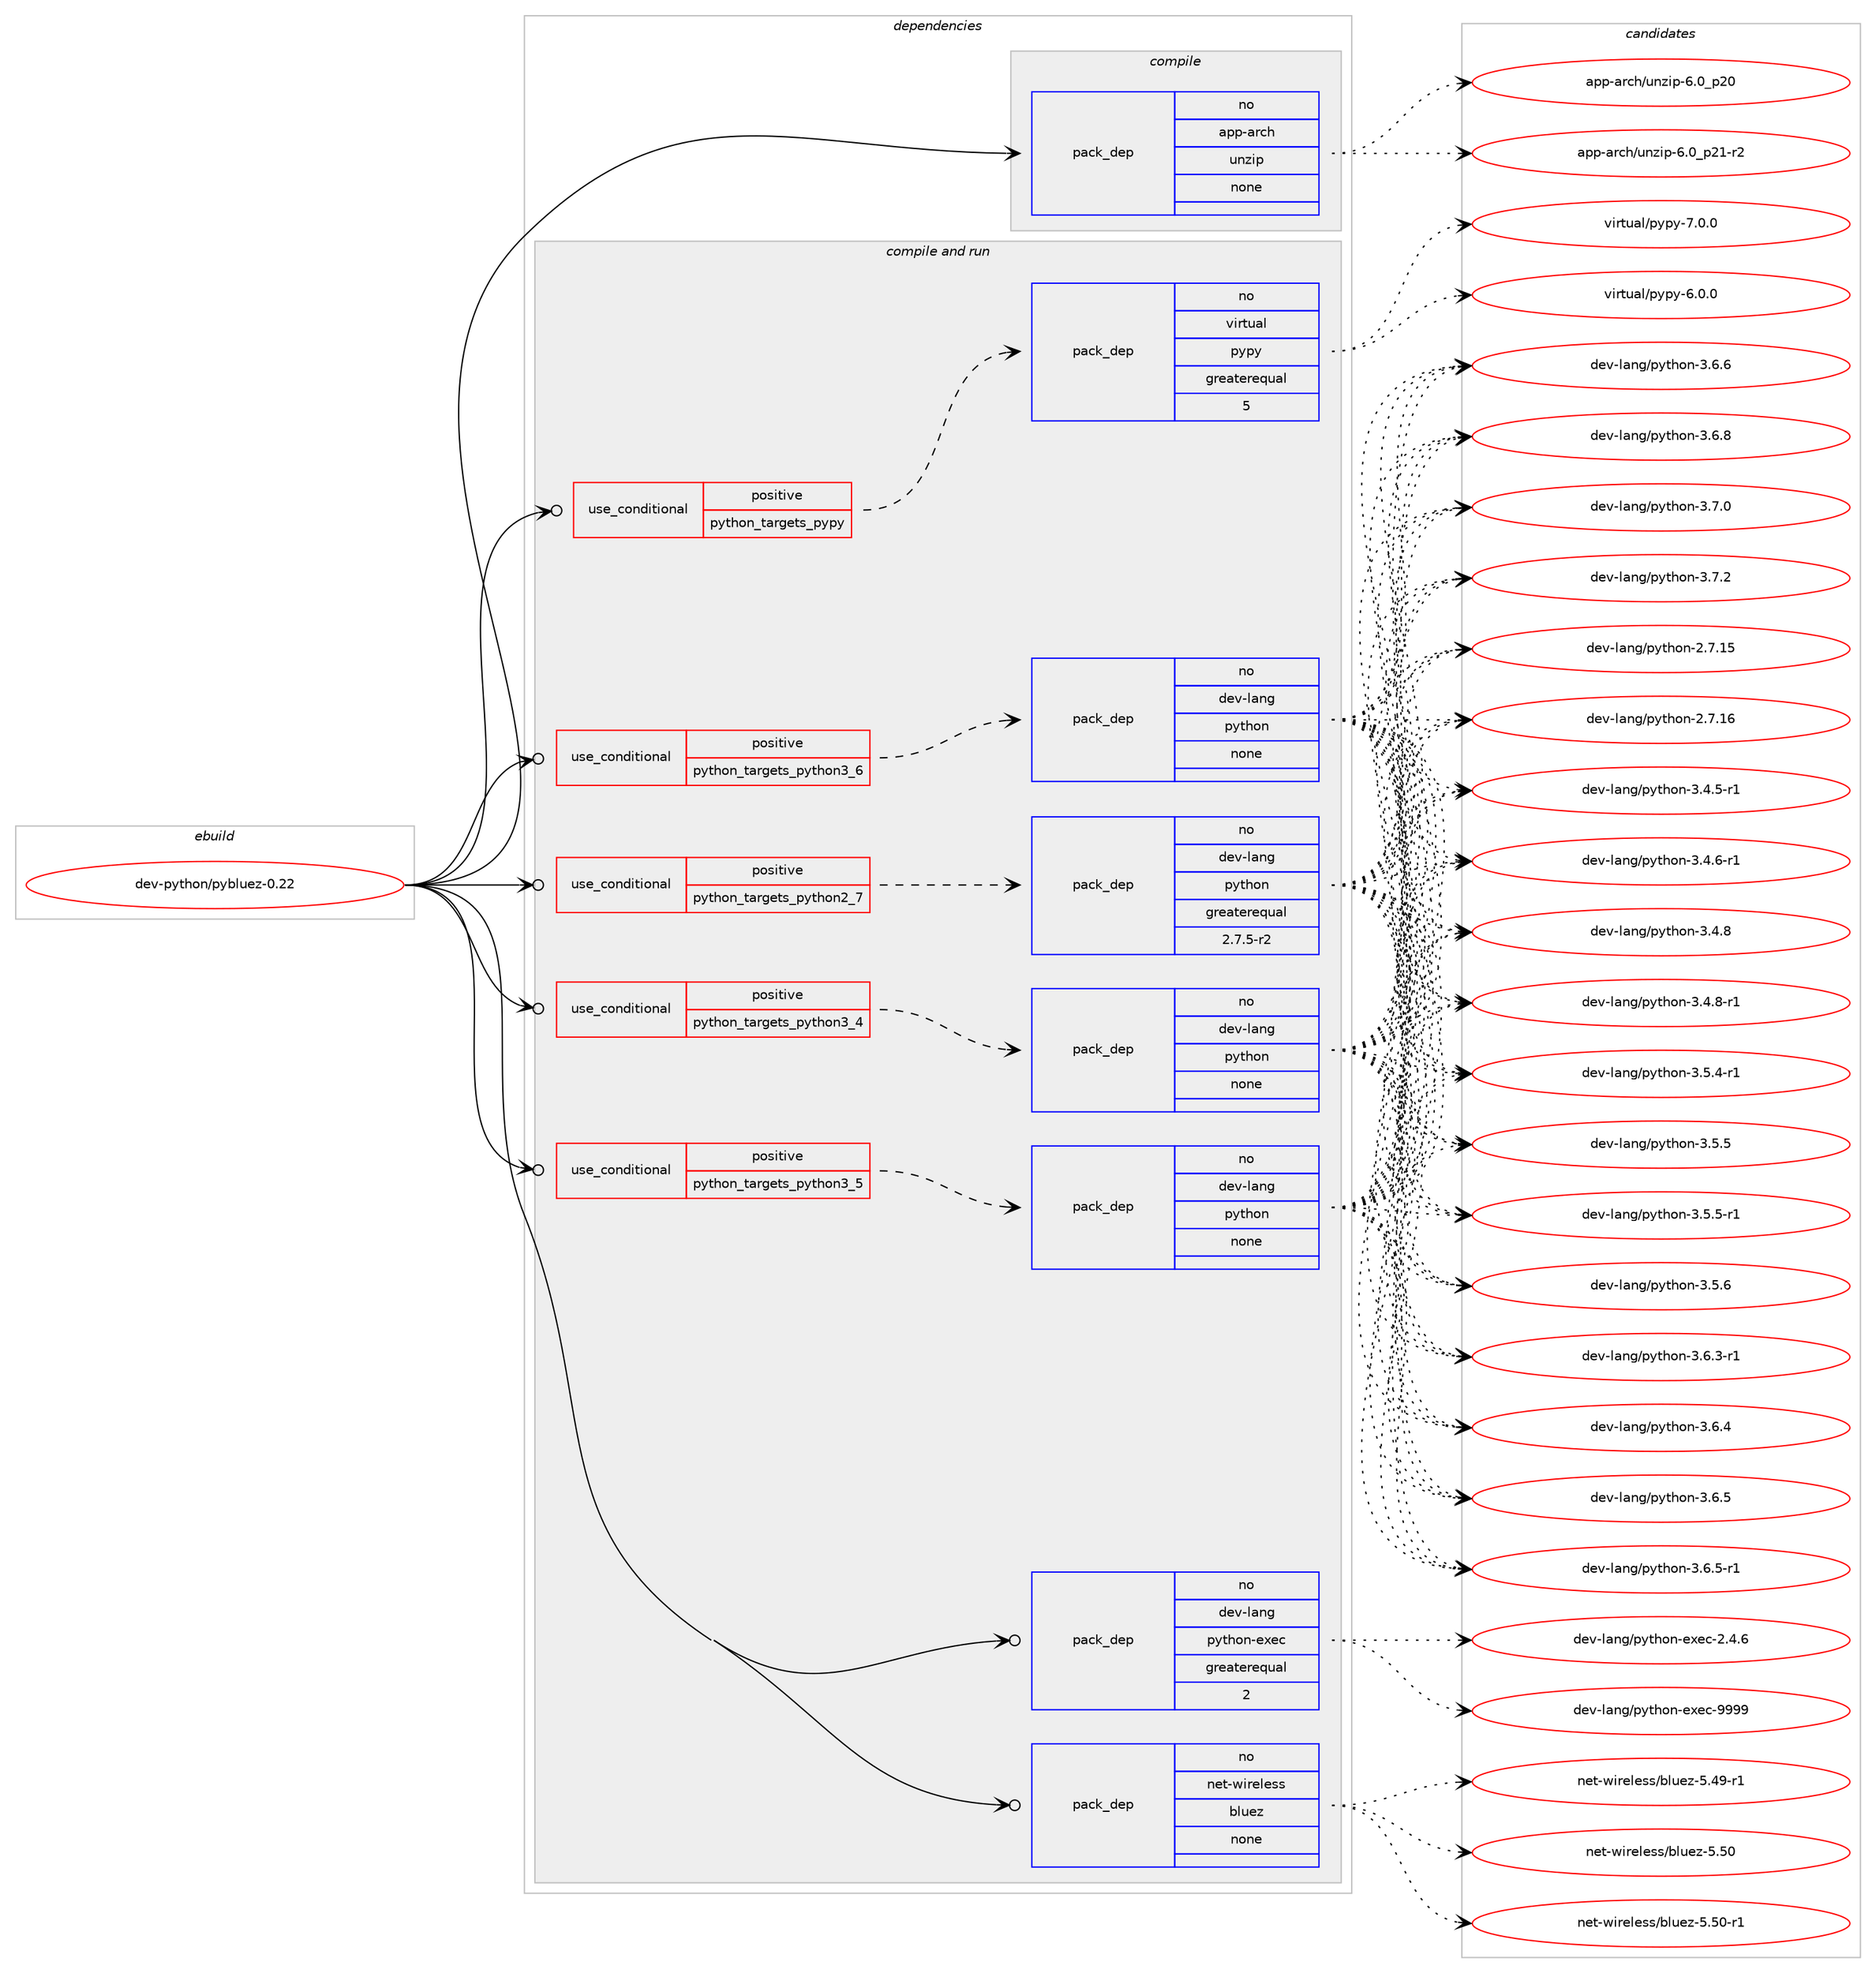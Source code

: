 digraph prolog {

# *************
# Graph options
# *************

newrank=true;
concentrate=true;
compound=true;
graph [rankdir=LR,fontname=Helvetica,fontsize=10,ranksep=1.5];#, ranksep=2.5, nodesep=0.2];
edge  [arrowhead=vee];
node  [fontname=Helvetica,fontsize=10];

# **********
# The ebuild
# **********

subgraph cluster_leftcol {
color=gray;
rank=same;
label=<<i>ebuild</i>>;
id [label="dev-python/pybluez-0.22", color=red, width=4, href="../dev-python/pybluez-0.22.svg"];
}

# ****************
# The dependencies
# ****************

subgraph cluster_midcol {
color=gray;
label=<<i>dependencies</i>>;
subgraph cluster_compile {
fillcolor="#eeeeee";
style=filled;
label=<<i>compile</i>>;
subgraph pack1024207 {
dependency1427805 [label=<<TABLE BORDER="0" CELLBORDER="1" CELLSPACING="0" CELLPADDING="4" WIDTH="220"><TR><TD ROWSPAN="6" CELLPADDING="30">pack_dep</TD></TR><TR><TD WIDTH="110">no</TD></TR><TR><TD>app-arch</TD></TR><TR><TD>unzip</TD></TR><TR><TD>none</TD></TR><TR><TD></TD></TR></TABLE>>, shape=none, color=blue];
}
id:e -> dependency1427805:w [weight=20,style="solid",arrowhead="vee"];
}
subgraph cluster_compileandrun {
fillcolor="#eeeeee";
style=filled;
label=<<i>compile and run</i>>;
subgraph cond380284 {
dependency1427806 [label=<<TABLE BORDER="0" CELLBORDER="1" CELLSPACING="0" CELLPADDING="4"><TR><TD ROWSPAN="3" CELLPADDING="10">use_conditional</TD></TR><TR><TD>positive</TD></TR><TR><TD>python_targets_pypy</TD></TR></TABLE>>, shape=none, color=red];
subgraph pack1024208 {
dependency1427807 [label=<<TABLE BORDER="0" CELLBORDER="1" CELLSPACING="0" CELLPADDING="4" WIDTH="220"><TR><TD ROWSPAN="6" CELLPADDING="30">pack_dep</TD></TR><TR><TD WIDTH="110">no</TD></TR><TR><TD>virtual</TD></TR><TR><TD>pypy</TD></TR><TR><TD>greaterequal</TD></TR><TR><TD>5</TD></TR></TABLE>>, shape=none, color=blue];
}
dependency1427806:e -> dependency1427807:w [weight=20,style="dashed",arrowhead="vee"];
}
id:e -> dependency1427806:w [weight=20,style="solid",arrowhead="odotvee"];
subgraph cond380285 {
dependency1427808 [label=<<TABLE BORDER="0" CELLBORDER="1" CELLSPACING="0" CELLPADDING="4"><TR><TD ROWSPAN="3" CELLPADDING="10">use_conditional</TD></TR><TR><TD>positive</TD></TR><TR><TD>python_targets_python2_7</TD></TR></TABLE>>, shape=none, color=red];
subgraph pack1024209 {
dependency1427809 [label=<<TABLE BORDER="0" CELLBORDER="1" CELLSPACING="0" CELLPADDING="4" WIDTH="220"><TR><TD ROWSPAN="6" CELLPADDING="30">pack_dep</TD></TR><TR><TD WIDTH="110">no</TD></TR><TR><TD>dev-lang</TD></TR><TR><TD>python</TD></TR><TR><TD>greaterequal</TD></TR><TR><TD>2.7.5-r2</TD></TR></TABLE>>, shape=none, color=blue];
}
dependency1427808:e -> dependency1427809:w [weight=20,style="dashed",arrowhead="vee"];
}
id:e -> dependency1427808:w [weight=20,style="solid",arrowhead="odotvee"];
subgraph cond380286 {
dependency1427810 [label=<<TABLE BORDER="0" CELLBORDER="1" CELLSPACING="0" CELLPADDING="4"><TR><TD ROWSPAN="3" CELLPADDING="10">use_conditional</TD></TR><TR><TD>positive</TD></TR><TR><TD>python_targets_python3_4</TD></TR></TABLE>>, shape=none, color=red];
subgraph pack1024210 {
dependency1427811 [label=<<TABLE BORDER="0" CELLBORDER="1" CELLSPACING="0" CELLPADDING="4" WIDTH="220"><TR><TD ROWSPAN="6" CELLPADDING="30">pack_dep</TD></TR><TR><TD WIDTH="110">no</TD></TR><TR><TD>dev-lang</TD></TR><TR><TD>python</TD></TR><TR><TD>none</TD></TR><TR><TD></TD></TR></TABLE>>, shape=none, color=blue];
}
dependency1427810:e -> dependency1427811:w [weight=20,style="dashed",arrowhead="vee"];
}
id:e -> dependency1427810:w [weight=20,style="solid",arrowhead="odotvee"];
subgraph cond380287 {
dependency1427812 [label=<<TABLE BORDER="0" CELLBORDER="1" CELLSPACING="0" CELLPADDING="4"><TR><TD ROWSPAN="3" CELLPADDING="10">use_conditional</TD></TR><TR><TD>positive</TD></TR><TR><TD>python_targets_python3_5</TD></TR></TABLE>>, shape=none, color=red];
subgraph pack1024211 {
dependency1427813 [label=<<TABLE BORDER="0" CELLBORDER="1" CELLSPACING="0" CELLPADDING="4" WIDTH="220"><TR><TD ROWSPAN="6" CELLPADDING="30">pack_dep</TD></TR><TR><TD WIDTH="110">no</TD></TR><TR><TD>dev-lang</TD></TR><TR><TD>python</TD></TR><TR><TD>none</TD></TR><TR><TD></TD></TR></TABLE>>, shape=none, color=blue];
}
dependency1427812:e -> dependency1427813:w [weight=20,style="dashed",arrowhead="vee"];
}
id:e -> dependency1427812:w [weight=20,style="solid",arrowhead="odotvee"];
subgraph cond380288 {
dependency1427814 [label=<<TABLE BORDER="0" CELLBORDER="1" CELLSPACING="0" CELLPADDING="4"><TR><TD ROWSPAN="3" CELLPADDING="10">use_conditional</TD></TR><TR><TD>positive</TD></TR><TR><TD>python_targets_python3_6</TD></TR></TABLE>>, shape=none, color=red];
subgraph pack1024212 {
dependency1427815 [label=<<TABLE BORDER="0" CELLBORDER="1" CELLSPACING="0" CELLPADDING="4" WIDTH="220"><TR><TD ROWSPAN="6" CELLPADDING="30">pack_dep</TD></TR><TR><TD WIDTH="110">no</TD></TR><TR><TD>dev-lang</TD></TR><TR><TD>python</TD></TR><TR><TD>none</TD></TR><TR><TD></TD></TR></TABLE>>, shape=none, color=blue];
}
dependency1427814:e -> dependency1427815:w [weight=20,style="dashed",arrowhead="vee"];
}
id:e -> dependency1427814:w [weight=20,style="solid",arrowhead="odotvee"];
subgraph pack1024213 {
dependency1427816 [label=<<TABLE BORDER="0" CELLBORDER="1" CELLSPACING="0" CELLPADDING="4" WIDTH="220"><TR><TD ROWSPAN="6" CELLPADDING="30">pack_dep</TD></TR><TR><TD WIDTH="110">no</TD></TR><TR><TD>dev-lang</TD></TR><TR><TD>python-exec</TD></TR><TR><TD>greaterequal</TD></TR><TR><TD>2</TD></TR></TABLE>>, shape=none, color=blue];
}
id:e -> dependency1427816:w [weight=20,style="solid",arrowhead="odotvee"];
subgraph pack1024214 {
dependency1427817 [label=<<TABLE BORDER="0" CELLBORDER="1" CELLSPACING="0" CELLPADDING="4" WIDTH="220"><TR><TD ROWSPAN="6" CELLPADDING="30">pack_dep</TD></TR><TR><TD WIDTH="110">no</TD></TR><TR><TD>net-wireless</TD></TR><TR><TD>bluez</TD></TR><TR><TD>none</TD></TR><TR><TD></TD></TR></TABLE>>, shape=none, color=blue];
}
id:e -> dependency1427817:w [weight=20,style="solid",arrowhead="odotvee"];
}
subgraph cluster_run {
fillcolor="#eeeeee";
style=filled;
label=<<i>run</i>>;
}
}

# **************
# The candidates
# **************

subgraph cluster_choices {
rank=same;
color=gray;
label=<<i>candidates</i>>;

subgraph choice1024207 {
color=black;
nodesep=1;
choice971121124597114991044711711012210511245544648951125048 [label="app-arch/unzip-6.0_p20", color=red, width=4,href="../app-arch/unzip-6.0_p20.svg"];
choice9711211245971149910447117110122105112455446489511250494511450 [label="app-arch/unzip-6.0_p21-r2", color=red, width=4,href="../app-arch/unzip-6.0_p21-r2.svg"];
dependency1427805:e -> choice971121124597114991044711711012210511245544648951125048:w [style=dotted,weight="100"];
dependency1427805:e -> choice9711211245971149910447117110122105112455446489511250494511450:w [style=dotted,weight="100"];
}
subgraph choice1024208 {
color=black;
nodesep=1;
choice1181051141161179710847112121112121455446484648 [label="virtual/pypy-6.0.0", color=red, width=4,href="../virtual/pypy-6.0.0.svg"];
choice1181051141161179710847112121112121455546484648 [label="virtual/pypy-7.0.0", color=red, width=4,href="../virtual/pypy-7.0.0.svg"];
dependency1427807:e -> choice1181051141161179710847112121112121455446484648:w [style=dotted,weight="100"];
dependency1427807:e -> choice1181051141161179710847112121112121455546484648:w [style=dotted,weight="100"];
}
subgraph choice1024209 {
color=black;
nodesep=1;
choice10010111845108971101034711212111610411111045504655464953 [label="dev-lang/python-2.7.15", color=red, width=4,href="../dev-lang/python-2.7.15.svg"];
choice10010111845108971101034711212111610411111045504655464954 [label="dev-lang/python-2.7.16", color=red, width=4,href="../dev-lang/python-2.7.16.svg"];
choice1001011184510897110103471121211161041111104551465246534511449 [label="dev-lang/python-3.4.5-r1", color=red, width=4,href="../dev-lang/python-3.4.5-r1.svg"];
choice1001011184510897110103471121211161041111104551465246544511449 [label="dev-lang/python-3.4.6-r1", color=red, width=4,href="../dev-lang/python-3.4.6-r1.svg"];
choice100101118451089711010347112121116104111110455146524656 [label="dev-lang/python-3.4.8", color=red, width=4,href="../dev-lang/python-3.4.8.svg"];
choice1001011184510897110103471121211161041111104551465246564511449 [label="dev-lang/python-3.4.8-r1", color=red, width=4,href="../dev-lang/python-3.4.8-r1.svg"];
choice1001011184510897110103471121211161041111104551465346524511449 [label="dev-lang/python-3.5.4-r1", color=red, width=4,href="../dev-lang/python-3.5.4-r1.svg"];
choice100101118451089711010347112121116104111110455146534653 [label="dev-lang/python-3.5.5", color=red, width=4,href="../dev-lang/python-3.5.5.svg"];
choice1001011184510897110103471121211161041111104551465346534511449 [label="dev-lang/python-3.5.5-r1", color=red, width=4,href="../dev-lang/python-3.5.5-r1.svg"];
choice100101118451089711010347112121116104111110455146534654 [label="dev-lang/python-3.5.6", color=red, width=4,href="../dev-lang/python-3.5.6.svg"];
choice1001011184510897110103471121211161041111104551465446514511449 [label="dev-lang/python-3.6.3-r1", color=red, width=4,href="../dev-lang/python-3.6.3-r1.svg"];
choice100101118451089711010347112121116104111110455146544652 [label="dev-lang/python-3.6.4", color=red, width=4,href="../dev-lang/python-3.6.4.svg"];
choice100101118451089711010347112121116104111110455146544653 [label="dev-lang/python-3.6.5", color=red, width=4,href="../dev-lang/python-3.6.5.svg"];
choice1001011184510897110103471121211161041111104551465446534511449 [label="dev-lang/python-3.6.5-r1", color=red, width=4,href="../dev-lang/python-3.6.5-r1.svg"];
choice100101118451089711010347112121116104111110455146544654 [label="dev-lang/python-3.6.6", color=red, width=4,href="../dev-lang/python-3.6.6.svg"];
choice100101118451089711010347112121116104111110455146544656 [label="dev-lang/python-3.6.8", color=red, width=4,href="../dev-lang/python-3.6.8.svg"];
choice100101118451089711010347112121116104111110455146554648 [label="dev-lang/python-3.7.0", color=red, width=4,href="../dev-lang/python-3.7.0.svg"];
choice100101118451089711010347112121116104111110455146554650 [label="dev-lang/python-3.7.2", color=red, width=4,href="../dev-lang/python-3.7.2.svg"];
dependency1427809:e -> choice10010111845108971101034711212111610411111045504655464953:w [style=dotted,weight="100"];
dependency1427809:e -> choice10010111845108971101034711212111610411111045504655464954:w [style=dotted,weight="100"];
dependency1427809:e -> choice1001011184510897110103471121211161041111104551465246534511449:w [style=dotted,weight="100"];
dependency1427809:e -> choice1001011184510897110103471121211161041111104551465246544511449:w [style=dotted,weight="100"];
dependency1427809:e -> choice100101118451089711010347112121116104111110455146524656:w [style=dotted,weight="100"];
dependency1427809:e -> choice1001011184510897110103471121211161041111104551465246564511449:w [style=dotted,weight="100"];
dependency1427809:e -> choice1001011184510897110103471121211161041111104551465346524511449:w [style=dotted,weight="100"];
dependency1427809:e -> choice100101118451089711010347112121116104111110455146534653:w [style=dotted,weight="100"];
dependency1427809:e -> choice1001011184510897110103471121211161041111104551465346534511449:w [style=dotted,weight="100"];
dependency1427809:e -> choice100101118451089711010347112121116104111110455146534654:w [style=dotted,weight="100"];
dependency1427809:e -> choice1001011184510897110103471121211161041111104551465446514511449:w [style=dotted,weight="100"];
dependency1427809:e -> choice100101118451089711010347112121116104111110455146544652:w [style=dotted,weight="100"];
dependency1427809:e -> choice100101118451089711010347112121116104111110455146544653:w [style=dotted,weight="100"];
dependency1427809:e -> choice1001011184510897110103471121211161041111104551465446534511449:w [style=dotted,weight="100"];
dependency1427809:e -> choice100101118451089711010347112121116104111110455146544654:w [style=dotted,weight="100"];
dependency1427809:e -> choice100101118451089711010347112121116104111110455146544656:w [style=dotted,weight="100"];
dependency1427809:e -> choice100101118451089711010347112121116104111110455146554648:w [style=dotted,weight="100"];
dependency1427809:e -> choice100101118451089711010347112121116104111110455146554650:w [style=dotted,weight="100"];
}
subgraph choice1024210 {
color=black;
nodesep=1;
choice10010111845108971101034711212111610411111045504655464953 [label="dev-lang/python-2.7.15", color=red, width=4,href="../dev-lang/python-2.7.15.svg"];
choice10010111845108971101034711212111610411111045504655464954 [label="dev-lang/python-2.7.16", color=red, width=4,href="../dev-lang/python-2.7.16.svg"];
choice1001011184510897110103471121211161041111104551465246534511449 [label="dev-lang/python-3.4.5-r1", color=red, width=4,href="../dev-lang/python-3.4.5-r1.svg"];
choice1001011184510897110103471121211161041111104551465246544511449 [label="dev-lang/python-3.4.6-r1", color=red, width=4,href="../dev-lang/python-3.4.6-r1.svg"];
choice100101118451089711010347112121116104111110455146524656 [label="dev-lang/python-3.4.8", color=red, width=4,href="../dev-lang/python-3.4.8.svg"];
choice1001011184510897110103471121211161041111104551465246564511449 [label="dev-lang/python-3.4.8-r1", color=red, width=4,href="../dev-lang/python-3.4.8-r1.svg"];
choice1001011184510897110103471121211161041111104551465346524511449 [label="dev-lang/python-3.5.4-r1", color=red, width=4,href="../dev-lang/python-3.5.4-r1.svg"];
choice100101118451089711010347112121116104111110455146534653 [label="dev-lang/python-3.5.5", color=red, width=4,href="../dev-lang/python-3.5.5.svg"];
choice1001011184510897110103471121211161041111104551465346534511449 [label="dev-lang/python-3.5.5-r1", color=red, width=4,href="../dev-lang/python-3.5.5-r1.svg"];
choice100101118451089711010347112121116104111110455146534654 [label="dev-lang/python-3.5.6", color=red, width=4,href="../dev-lang/python-3.5.6.svg"];
choice1001011184510897110103471121211161041111104551465446514511449 [label="dev-lang/python-3.6.3-r1", color=red, width=4,href="../dev-lang/python-3.6.3-r1.svg"];
choice100101118451089711010347112121116104111110455146544652 [label="dev-lang/python-3.6.4", color=red, width=4,href="../dev-lang/python-3.6.4.svg"];
choice100101118451089711010347112121116104111110455146544653 [label="dev-lang/python-3.6.5", color=red, width=4,href="../dev-lang/python-3.6.5.svg"];
choice1001011184510897110103471121211161041111104551465446534511449 [label="dev-lang/python-3.6.5-r1", color=red, width=4,href="../dev-lang/python-3.6.5-r1.svg"];
choice100101118451089711010347112121116104111110455146544654 [label="dev-lang/python-3.6.6", color=red, width=4,href="../dev-lang/python-3.6.6.svg"];
choice100101118451089711010347112121116104111110455146544656 [label="dev-lang/python-3.6.8", color=red, width=4,href="../dev-lang/python-3.6.8.svg"];
choice100101118451089711010347112121116104111110455146554648 [label="dev-lang/python-3.7.0", color=red, width=4,href="../dev-lang/python-3.7.0.svg"];
choice100101118451089711010347112121116104111110455146554650 [label="dev-lang/python-3.7.2", color=red, width=4,href="../dev-lang/python-3.7.2.svg"];
dependency1427811:e -> choice10010111845108971101034711212111610411111045504655464953:w [style=dotted,weight="100"];
dependency1427811:e -> choice10010111845108971101034711212111610411111045504655464954:w [style=dotted,weight="100"];
dependency1427811:e -> choice1001011184510897110103471121211161041111104551465246534511449:w [style=dotted,weight="100"];
dependency1427811:e -> choice1001011184510897110103471121211161041111104551465246544511449:w [style=dotted,weight="100"];
dependency1427811:e -> choice100101118451089711010347112121116104111110455146524656:w [style=dotted,weight="100"];
dependency1427811:e -> choice1001011184510897110103471121211161041111104551465246564511449:w [style=dotted,weight="100"];
dependency1427811:e -> choice1001011184510897110103471121211161041111104551465346524511449:w [style=dotted,weight="100"];
dependency1427811:e -> choice100101118451089711010347112121116104111110455146534653:w [style=dotted,weight="100"];
dependency1427811:e -> choice1001011184510897110103471121211161041111104551465346534511449:w [style=dotted,weight="100"];
dependency1427811:e -> choice100101118451089711010347112121116104111110455146534654:w [style=dotted,weight="100"];
dependency1427811:e -> choice1001011184510897110103471121211161041111104551465446514511449:w [style=dotted,weight="100"];
dependency1427811:e -> choice100101118451089711010347112121116104111110455146544652:w [style=dotted,weight="100"];
dependency1427811:e -> choice100101118451089711010347112121116104111110455146544653:w [style=dotted,weight="100"];
dependency1427811:e -> choice1001011184510897110103471121211161041111104551465446534511449:w [style=dotted,weight="100"];
dependency1427811:e -> choice100101118451089711010347112121116104111110455146544654:w [style=dotted,weight="100"];
dependency1427811:e -> choice100101118451089711010347112121116104111110455146544656:w [style=dotted,weight="100"];
dependency1427811:e -> choice100101118451089711010347112121116104111110455146554648:w [style=dotted,weight="100"];
dependency1427811:e -> choice100101118451089711010347112121116104111110455146554650:w [style=dotted,weight="100"];
}
subgraph choice1024211 {
color=black;
nodesep=1;
choice10010111845108971101034711212111610411111045504655464953 [label="dev-lang/python-2.7.15", color=red, width=4,href="../dev-lang/python-2.7.15.svg"];
choice10010111845108971101034711212111610411111045504655464954 [label="dev-lang/python-2.7.16", color=red, width=4,href="../dev-lang/python-2.7.16.svg"];
choice1001011184510897110103471121211161041111104551465246534511449 [label="dev-lang/python-3.4.5-r1", color=red, width=4,href="../dev-lang/python-3.4.5-r1.svg"];
choice1001011184510897110103471121211161041111104551465246544511449 [label="dev-lang/python-3.4.6-r1", color=red, width=4,href="../dev-lang/python-3.4.6-r1.svg"];
choice100101118451089711010347112121116104111110455146524656 [label="dev-lang/python-3.4.8", color=red, width=4,href="../dev-lang/python-3.4.8.svg"];
choice1001011184510897110103471121211161041111104551465246564511449 [label="dev-lang/python-3.4.8-r1", color=red, width=4,href="../dev-lang/python-3.4.8-r1.svg"];
choice1001011184510897110103471121211161041111104551465346524511449 [label="dev-lang/python-3.5.4-r1", color=red, width=4,href="../dev-lang/python-3.5.4-r1.svg"];
choice100101118451089711010347112121116104111110455146534653 [label="dev-lang/python-3.5.5", color=red, width=4,href="../dev-lang/python-3.5.5.svg"];
choice1001011184510897110103471121211161041111104551465346534511449 [label="dev-lang/python-3.5.5-r1", color=red, width=4,href="../dev-lang/python-3.5.5-r1.svg"];
choice100101118451089711010347112121116104111110455146534654 [label="dev-lang/python-3.5.6", color=red, width=4,href="../dev-lang/python-3.5.6.svg"];
choice1001011184510897110103471121211161041111104551465446514511449 [label="dev-lang/python-3.6.3-r1", color=red, width=4,href="../dev-lang/python-3.6.3-r1.svg"];
choice100101118451089711010347112121116104111110455146544652 [label="dev-lang/python-3.6.4", color=red, width=4,href="../dev-lang/python-3.6.4.svg"];
choice100101118451089711010347112121116104111110455146544653 [label="dev-lang/python-3.6.5", color=red, width=4,href="../dev-lang/python-3.6.5.svg"];
choice1001011184510897110103471121211161041111104551465446534511449 [label="dev-lang/python-3.6.5-r1", color=red, width=4,href="../dev-lang/python-3.6.5-r1.svg"];
choice100101118451089711010347112121116104111110455146544654 [label="dev-lang/python-3.6.6", color=red, width=4,href="../dev-lang/python-3.6.6.svg"];
choice100101118451089711010347112121116104111110455146544656 [label="dev-lang/python-3.6.8", color=red, width=4,href="../dev-lang/python-3.6.8.svg"];
choice100101118451089711010347112121116104111110455146554648 [label="dev-lang/python-3.7.0", color=red, width=4,href="../dev-lang/python-3.7.0.svg"];
choice100101118451089711010347112121116104111110455146554650 [label="dev-lang/python-3.7.2", color=red, width=4,href="../dev-lang/python-3.7.2.svg"];
dependency1427813:e -> choice10010111845108971101034711212111610411111045504655464953:w [style=dotted,weight="100"];
dependency1427813:e -> choice10010111845108971101034711212111610411111045504655464954:w [style=dotted,weight="100"];
dependency1427813:e -> choice1001011184510897110103471121211161041111104551465246534511449:w [style=dotted,weight="100"];
dependency1427813:e -> choice1001011184510897110103471121211161041111104551465246544511449:w [style=dotted,weight="100"];
dependency1427813:e -> choice100101118451089711010347112121116104111110455146524656:w [style=dotted,weight="100"];
dependency1427813:e -> choice1001011184510897110103471121211161041111104551465246564511449:w [style=dotted,weight="100"];
dependency1427813:e -> choice1001011184510897110103471121211161041111104551465346524511449:w [style=dotted,weight="100"];
dependency1427813:e -> choice100101118451089711010347112121116104111110455146534653:w [style=dotted,weight="100"];
dependency1427813:e -> choice1001011184510897110103471121211161041111104551465346534511449:w [style=dotted,weight="100"];
dependency1427813:e -> choice100101118451089711010347112121116104111110455146534654:w [style=dotted,weight="100"];
dependency1427813:e -> choice1001011184510897110103471121211161041111104551465446514511449:w [style=dotted,weight="100"];
dependency1427813:e -> choice100101118451089711010347112121116104111110455146544652:w [style=dotted,weight="100"];
dependency1427813:e -> choice100101118451089711010347112121116104111110455146544653:w [style=dotted,weight="100"];
dependency1427813:e -> choice1001011184510897110103471121211161041111104551465446534511449:w [style=dotted,weight="100"];
dependency1427813:e -> choice100101118451089711010347112121116104111110455146544654:w [style=dotted,weight="100"];
dependency1427813:e -> choice100101118451089711010347112121116104111110455146544656:w [style=dotted,weight="100"];
dependency1427813:e -> choice100101118451089711010347112121116104111110455146554648:w [style=dotted,weight="100"];
dependency1427813:e -> choice100101118451089711010347112121116104111110455146554650:w [style=dotted,weight="100"];
}
subgraph choice1024212 {
color=black;
nodesep=1;
choice10010111845108971101034711212111610411111045504655464953 [label="dev-lang/python-2.7.15", color=red, width=4,href="../dev-lang/python-2.7.15.svg"];
choice10010111845108971101034711212111610411111045504655464954 [label="dev-lang/python-2.7.16", color=red, width=4,href="../dev-lang/python-2.7.16.svg"];
choice1001011184510897110103471121211161041111104551465246534511449 [label="dev-lang/python-3.4.5-r1", color=red, width=4,href="../dev-lang/python-3.4.5-r1.svg"];
choice1001011184510897110103471121211161041111104551465246544511449 [label="dev-lang/python-3.4.6-r1", color=red, width=4,href="../dev-lang/python-3.4.6-r1.svg"];
choice100101118451089711010347112121116104111110455146524656 [label="dev-lang/python-3.4.8", color=red, width=4,href="../dev-lang/python-3.4.8.svg"];
choice1001011184510897110103471121211161041111104551465246564511449 [label="dev-lang/python-3.4.8-r1", color=red, width=4,href="../dev-lang/python-3.4.8-r1.svg"];
choice1001011184510897110103471121211161041111104551465346524511449 [label="dev-lang/python-3.5.4-r1", color=red, width=4,href="../dev-lang/python-3.5.4-r1.svg"];
choice100101118451089711010347112121116104111110455146534653 [label="dev-lang/python-3.5.5", color=red, width=4,href="../dev-lang/python-3.5.5.svg"];
choice1001011184510897110103471121211161041111104551465346534511449 [label="dev-lang/python-3.5.5-r1", color=red, width=4,href="../dev-lang/python-3.5.5-r1.svg"];
choice100101118451089711010347112121116104111110455146534654 [label="dev-lang/python-3.5.6", color=red, width=4,href="../dev-lang/python-3.5.6.svg"];
choice1001011184510897110103471121211161041111104551465446514511449 [label="dev-lang/python-3.6.3-r1", color=red, width=4,href="../dev-lang/python-3.6.3-r1.svg"];
choice100101118451089711010347112121116104111110455146544652 [label="dev-lang/python-3.6.4", color=red, width=4,href="../dev-lang/python-3.6.4.svg"];
choice100101118451089711010347112121116104111110455146544653 [label="dev-lang/python-3.6.5", color=red, width=4,href="../dev-lang/python-3.6.5.svg"];
choice1001011184510897110103471121211161041111104551465446534511449 [label="dev-lang/python-3.6.5-r1", color=red, width=4,href="../dev-lang/python-3.6.5-r1.svg"];
choice100101118451089711010347112121116104111110455146544654 [label="dev-lang/python-3.6.6", color=red, width=4,href="../dev-lang/python-3.6.6.svg"];
choice100101118451089711010347112121116104111110455146544656 [label="dev-lang/python-3.6.8", color=red, width=4,href="../dev-lang/python-3.6.8.svg"];
choice100101118451089711010347112121116104111110455146554648 [label="dev-lang/python-3.7.0", color=red, width=4,href="../dev-lang/python-3.7.0.svg"];
choice100101118451089711010347112121116104111110455146554650 [label="dev-lang/python-3.7.2", color=red, width=4,href="../dev-lang/python-3.7.2.svg"];
dependency1427815:e -> choice10010111845108971101034711212111610411111045504655464953:w [style=dotted,weight="100"];
dependency1427815:e -> choice10010111845108971101034711212111610411111045504655464954:w [style=dotted,weight="100"];
dependency1427815:e -> choice1001011184510897110103471121211161041111104551465246534511449:w [style=dotted,weight="100"];
dependency1427815:e -> choice1001011184510897110103471121211161041111104551465246544511449:w [style=dotted,weight="100"];
dependency1427815:e -> choice100101118451089711010347112121116104111110455146524656:w [style=dotted,weight="100"];
dependency1427815:e -> choice1001011184510897110103471121211161041111104551465246564511449:w [style=dotted,weight="100"];
dependency1427815:e -> choice1001011184510897110103471121211161041111104551465346524511449:w [style=dotted,weight="100"];
dependency1427815:e -> choice100101118451089711010347112121116104111110455146534653:w [style=dotted,weight="100"];
dependency1427815:e -> choice1001011184510897110103471121211161041111104551465346534511449:w [style=dotted,weight="100"];
dependency1427815:e -> choice100101118451089711010347112121116104111110455146534654:w [style=dotted,weight="100"];
dependency1427815:e -> choice1001011184510897110103471121211161041111104551465446514511449:w [style=dotted,weight="100"];
dependency1427815:e -> choice100101118451089711010347112121116104111110455146544652:w [style=dotted,weight="100"];
dependency1427815:e -> choice100101118451089711010347112121116104111110455146544653:w [style=dotted,weight="100"];
dependency1427815:e -> choice1001011184510897110103471121211161041111104551465446534511449:w [style=dotted,weight="100"];
dependency1427815:e -> choice100101118451089711010347112121116104111110455146544654:w [style=dotted,weight="100"];
dependency1427815:e -> choice100101118451089711010347112121116104111110455146544656:w [style=dotted,weight="100"];
dependency1427815:e -> choice100101118451089711010347112121116104111110455146554648:w [style=dotted,weight="100"];
dependency1427815:e -> choice100101118451089711010347112121116104111110455146554650:w [style=dotted,weight="100"];
}
subgraph choice1024213 {
color=black;
nodesep=1;
choice1001011184510897110103471121211161041111104510112010199455046524654 [label="dev-lang/python-exec-2.4.6", color=red, width=4,href="../dev-lang/python-exec-2.4.6.svg"];
choice10010111845108971101034711212111610411111045101120101994557575757 [label="dev-lang/python-exec-9999", color=red, width=4,href="../dev-lang/python-exec-9999.svg"];
dependency1427816:e -> choice1001011184510897110103471121211161041111104510112010199455046524654:w [style=dotted,weight="100"];
dependency1427816:e -> choice10010111845108971101034711212111610411111045101120101994557575757:w [style=dotted,weight="100"];
}
subgraph choice1024214 {
color=black;
nodesep=1;
choice11010111645119105114101108101115115479810811710112245534652574511449 [label="net-wireless/bluez-5.49-r1", color=red, width=4,href="../net-wireless/bluez-5.49-r1.svg"];
choice1101011164511910511410110810111511547981081171011224553465348 [label="net-wireless/bluez-5.50", color=red, width=4,href="../net-wireless/bluez-5.50.svg"];
choice11010111645119105114101108101115115479810811710112245534653484511449 [label="net-wireless/bluez-5.50-r1", color=red, width=4,href="../net-wireless/bluez-5.50-r1.svg"];
dependency1427817:e -> choice11010111645119105114101108101115115479810811710112245534652574511449:w [style=dotted,weight="100"];
dependency1427817:e -> choice1101011164511910511410110810111511547981081171011224553465348:w [style=dotted,weight="100"];
dependency1427817:e -> choice11010111645119105114101108101115115479810811710112245534653484511449:w [style=dotted,weight="100"];
}
}

}
